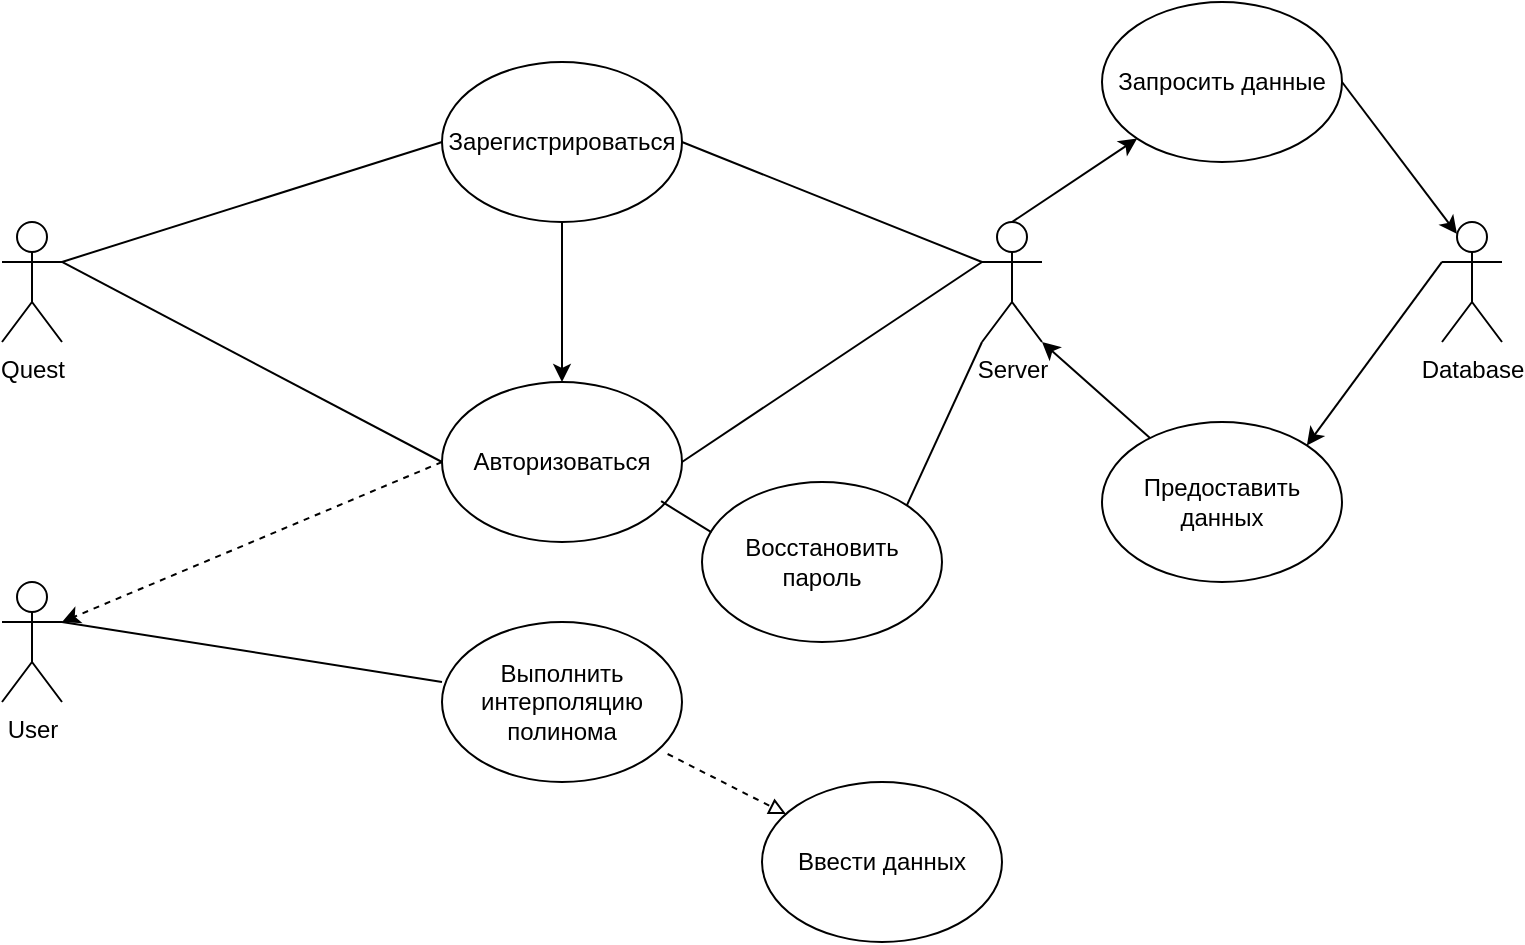 <mxfile version="27.0.2">
  <diagram name="Страница — 1" id="ZGyNSMdsiUgnt4gFmXBJ">
    <mxGraphModel dx="1034" dy="536" grid="0" gridSize="10" guides="1" tooltips="1" connect="1" arrows="1" fold="1" page="1" pageScale="1" pageWidth="827" pageHeight="1169" math="0" shadow="0">
      <root>
        <mxCell id="0" />
        <mxCell id="1" parent="0" />
        <mxCell id="EDa64BBSWx1Juen08v5l-1" value="Quest" style="shape=umlActor;verticalLabelPosition=bottom;verticalAlign=top;html=1;outlineConnect=0;" parent="1" vertex="1">
          <mxGeometry x="50" y="300" width="30" height="60" as="geometry" />
        </mxCell>
        <mxCell id="EDa64BBSWx1Juen08v5l-2" value="User" style="shape=umlActor;verticalLabelPosition=bottom;verticalAlign=top;html=1;outlineConnect=0;" parent="1" vertex="1">
          <mxGeometry x="50" y="480" width="30" height="60" as="geometry" />
        </mxCell>
        <mxCell id="EDa64BBSWx1Juen08v5l-6" value="Server" style="shape=umlActor;verticalLabelPosition=bottom;verticalAlign=top;html=1;outlineConnect=0;" parent="1" vertex="1">
          <mxGeometry x="540" y="300" width="30" height="60" as="geometry" />
        </mxCell>
        <mxCell id="EDa64BBSWx1Juen08v5l-7" value="Авторизоваться" style="ellipse;whiteSpace=wrap;html=1;" parent="1" vertex="1">
          <mxGeometry x="270" y="380" width="120" height="80" as="geometry" />
        </mxCell>
        <mxCell id="EDa64BBSWx1Juen08v5l-8" value="Зарегистрироваться" style="ellipse;whiteSpace=wrap;html=1;" parent="1" vertex="1">
          <mxGeometry x="270" y="220" width="120" height="80" as="geometry" />
        </mxCell>
        <mxCell id="EDa64BBSWx1Juen08v5l-11" value="" style="endArrow=classic;html=1;rounded=0;entryX=0.5;entryY=0;entryDx=0;entryDy=0;exitX=0.5;exitY=1;exitDx=0;exitDy=0;" parent="1" source="EDa64BBSWx1Juen08v5l-8" target="EDa64BBSWx1Juen08v5l-7" edge="1">
          <mxGeometry width="50" height="50" relative="1" as="geometry">
            <mxPoint x="390" y="570" as="sourcePoint" />
            <mxPoint x="440" y="520" as="targetPoint" />
          </mxGeometry>
        </mxCell>
        <mxCell id="EDa64BBSWx1Juen08v5l-12" value="" style="endArrow=none;html=1;rounded=0;exitX=1;exitY=0.333;exitDx=0;exitDy=0;exitPerimeter=0;entryX=0;entryY=0.5;entryDx=0;entryDy=0;" parent="1" source="EDa64BBSWx1Juen08v5l-1" target="EDa64BBSWx1Juen08v5l-7" edge="1">
          <mxGeometry width="50" height="50" relative="1" as="geometry">
            <mxPoint x="230" y="450" as="sourcePoint" />
            <mxPoint x="280" y="400" as="targetPoint" />
          </mxGeometry>
        </mxCell>
        <mxCell id="EDa64BBSWx1Juen08v5l-13" value="" style="endArrow=none;html=1;rounded=0;exitX=1;exitY=0.5;exitDx=0;exitDy=0;entryX=0;entryY=0.333;entryDx=0;entryDy=0;entryPerimeter=0;" parent="1" source="EDa64BBSWx1Juen08v5l-7" target="EDa64BBSWx1Juen08v5l-6" edge="1">
          <mxGeometry width="50" height="50" relative="1" as="geometry">
            <mxPoint x="560" y="490" as="sourcePoint" />
            <mxPoint x="610" y="440" as="targetPoint" />
          </mxGeometry>
        </mxCell>
        <mxCell id="EDa64BBSWx1Juen08v5l-14" value="" style="endArrow=none;html=1;rounded=0;exitX=1;exitY=0.333;exitDx=0;exitDy=0;exitPerimeter=0;entryX=0;entryY=0.5;entryDx=0;entryDy=0;" parent="1" source="EDa64BBSWx1Juen08v5l-1" target="EDa64BBSWx1Juen08v5l-8" edge="1">
          <mxGeometry width="50" height="50" relative="1" as="geometry">
            <mxPoint x="230" y="640" as="sourcePoint" />
            <mxPoint x="280" y="590" as="targetPoint" />
          </mxGeometry>
        </mxCell>
        <mxCell id="EDa64BBSWx1Juen08v5l-16" value="" style="endArrow=none;html=1;rounded=0;exitX=1;exitY=0.5;exitDx=0;exitDy=0;" parent="1" source="EDa64BBSWx1Juen08v5l-8" edge="1">
          <mxGeometry width="50" height="50" relative="1" as="geometry">
            <mxPoint x="570" y="370" as="sourcePoint" />
            <mxPoint x="540" y="320" as="targetPoint" />
          </mxGeometry>
        </mxCell>
        <mxCell id="EDa64BBSWx1Juen08v5l-17" value="" style="endArrow=classic;html=1;rounded=0;entryX=1;entryY=0.333;entryDx=0;entryDy=0;entryPerimeter=0;dashed=1;" parent="1" target="EDa64BBSWx1Juen08v5l-2" edge="1">
          <mxGeometry width="50" height="50" relative="1" as="geometry">
            <mxPoint x="270" y="420" as="sourcePoint" />
            <mxPoint x="440" y="420" as="targetPoint" />
          </mxGeometry>
        </mxCell>
        <mxCell id="EDa64BBSWx1Juen08v5l-18" value="Выполнить интерполяцию полинома" style="ellipse;whiteSpace=wrap;html=1;" parent="1" vertex="1">
          <mxGeometry x="270" y="500" width="120" height="80" as="geometry" />
        </mxCell>
        <mxCell id="EDa64BBSWx1Juen08v5l-22" value="Восстановить пароль" style="ellipse;whiteSpace=wrap;html=1;" parent="1" vertex="1">
          <mxGeometry x="400" y="430" width="120" height="80" as="geometry" />
        </mxCell>
        <mxCell id="EDa64BBSWx1Juen08v5l-24" value="" style="endArrow=none;html=1;rounded=0;exitX=1;exitY=0;exitDx=0;exitDy=0;entryX=0;entryY=1;entryDx=0;entryDy=0;entryPerimeter=0;" parent="1" source="EDa64BBSWx1Juen08v5l-22" edge="1" target="EDa64BBSWx1Juen08v5l-6">
          <mxGeometry width="50" height="50" relative="1" as="geometry">
            <mxPoint x="570" y="410" as="sourcePoint" />
            <mxPoint x="620" y="320" as="targetPoint" />
          </mxGeometry>
        </mxCell>
        <mxCell id="EDa64BBSWx1Juen08v5l-25" value="" style="endArrow=none;html=1;rounded=0;exitX=0.913;exitY=0.745;exitDx=0;exitDy=0;entryX=0.04;entryY=0.315;entryDx=0;entryDy=0;entryPerimeter=0;exitPerimeter=0;" parent="1" source="EDa64BBSWx1Juen08v5l-7" target="EDa64BBSWx1Juen08v5l-22" edge="1">
          <mxGeometry width="50" height="50" relative="1" as="geometry">
            <mxPoint x="390" y="470" as="sourcePoint" />
            <mxPoint x="440" y="420" as="targetPoint" />
          </mxGeometry>
        </mxCell>
        <mxCell id="EDa64BBSWx1Juen08v5l-26" value="" style="endArrow=none;html=1;rounded=0;exitX=1;exitY=0.333;exitDx=0;exitDy=0;exitPerimeter=0;entryX=0;entryY=0.375;entryDx=0;entryDy=0;entryPerimeter=0;" parent="1" source="EDa64BBSWx1Juen08v5l-2" target="EDa64BBSWx1Juen08v5l-18" edge="1">
          <mxGeometry width="50" height="50" relative="1" as="geometry">
            <mxPoint x="390" y="470" as="sourcePoint" />
            <mxPoint x="440" y="420" as="targetPoint" />
          </mxGeometry>
        </mxCell>
        <mxCell id="t5-4Me98-QU4bI0rBQbO-2" value="Database" style="shape=umlActor;verticalLabelPosition=bottom;verticalAlign=top;html=1;outlineConnect=0;" vertex="1" parent="1">
          <mxGeometry x="770" y="300" width="30" height="60" as="geometry" />
        </mxCell>
        <mxCell id="t5-4Me98-QU4bI0rBQbO-3" value="Запросить данные" style="ellipse;whiteSpace=wrap;html=1;" vertex="1" parent="1">
          <mxGeometry x="600" y="190" width="120" height="80" as="geometry" />
        </mxCell>
        <mxCell id="t5-4Me98-QU4bI0rBQbO-4" value="Предоставить данных" style="ellipse;whiteSpace=wrap;html=1;" vertex="1" parent="1">
          <mxGeometry x="600" y="400" width="120" height="80" as="geometry" />
        </mxCell>
        <mxCell id="t5-4Me98-QU4bI0rBQbO-6" value="" style="endArrow=classic;html=1;rounded=0;exitX=0.5;exitY=0;exitDx=0;exitDy=0;exitPerimeter=0;" edge="1" parent="1" source="EDa64BBSWx1Juen08v5l-6" target="t5-4Me98-QU4bI0rBQbO-3">
          <mxGeometry width="50" height="50" relative="1" as="geometry">
            <mxPoint x="500" y="220" as="sourcePoint" />
            <mxPoint x="550" y="170" as="targetPoint" />
          </mxGeometry>
        </mxCell>
        <mxCell id="t5-4Me98-QU4bI0rBQbO-7" value="" style="endArrow=classic;html=1;rounded=0;exitX=1;exitY=0.5;exitDx=0;exitDy=0;entryX=0.25;entryY=0.1;entryDx=0;entryDy=0;entryPerimeter=0;" edge="1" parent="1" source="t5-4Me98-QU4bI0rBQbO-3" target="t5-4Me98-QU4bI0rBQbO-2">
          <mxGeometry width="50" height="50" relative="1" as="geometry">
            <mxPoint x="550" y="200" as="sourcePoint" />
            <mxPoint x="600" y="150" as="targetPoint" />
          </mxGeometry>
        </mxCell>
        <mxCell id="t5-4Me98-QU4bI0rBQbO-8" value="" style="endArrow=classic;html=1;rounded=0;exitX=0;exitY=0.333;exitDx=0;exitDy=0;exitPerimeter=0;entryX=1;entryY=0;entryDx=0;entryDy=0;" edge="1" parent="1" source="t5-4Me98-QU4bI0rBQbO-2" target="t5-4Me98-QU4bI0rBQbO-4">
          <mxGeometry width="50" height="50" relative="1" as="geometry">
            <mxPoint x="650" y="610" as="sourcePoint" />
            <mxPoint x="700" y="560" as="targetPoint" />
          </mxGeometry>
        </mxCell>
        <mxCell id="t5-4Me98-QU4bI0rBQbO-9" value="" style="endArrow=classic;html=1;rounded=0;entryX=1;entryY=1;entryDx=0;entryDy=0;entryPerimeter=0;" edge="1" parent="1" source="t5-4Me98-QU4bI0rBQbO-4" target="EDa64BBSWx1Juen08v5l-6">
          <mxGeometry width="50" height="50" relative="1" as="geometry">
            <mxPoint x="610" y="540" as="sourcePoint" />
            <mxPoint x="660" y="490" as="targetPoint" />
          </mxGeometry>
        </mxCell>
        <mxCell id="t5-4Me98-QU4bI0rBQbO-10" value="Ввести данных" style="ellipse;whiteSpace=wrap;html=1;" vertex="1" parent="1">
          <mxGeometry x="430" y="580" width="120" height="80" as="geometry" />
        </mxCell>
        <mxCell id="t5-4Me98-QU4bI0rBQbO-13" value="" style="endArrow=block;html=1;rounded=0;exitX=0.94;exitY=0.825;exitDx=0;exitDy=0;dashed=1;curved=0;endFill=0;exitPerimeter=0;" edge="1" parent="1" source="EDa64BBSWx1Juen08v5l-18" target="t5-4Me98-QU4bI0rBQbO-10">
          <mxGeometry width="50" height="50" relative="1" as="geometry">
            <mxPoint x="270" y="590" as="sourcePoint" />
            <mxPoint x="450" y="600" as="targetPoint" />
            <Array as="points">
              <mxPoint x="430" y="590" />
            </Array>
          </mxGeometry>
        </mxCell>
      </root>
    </mxGraphModel>
  </diagram>
</mxfile>
